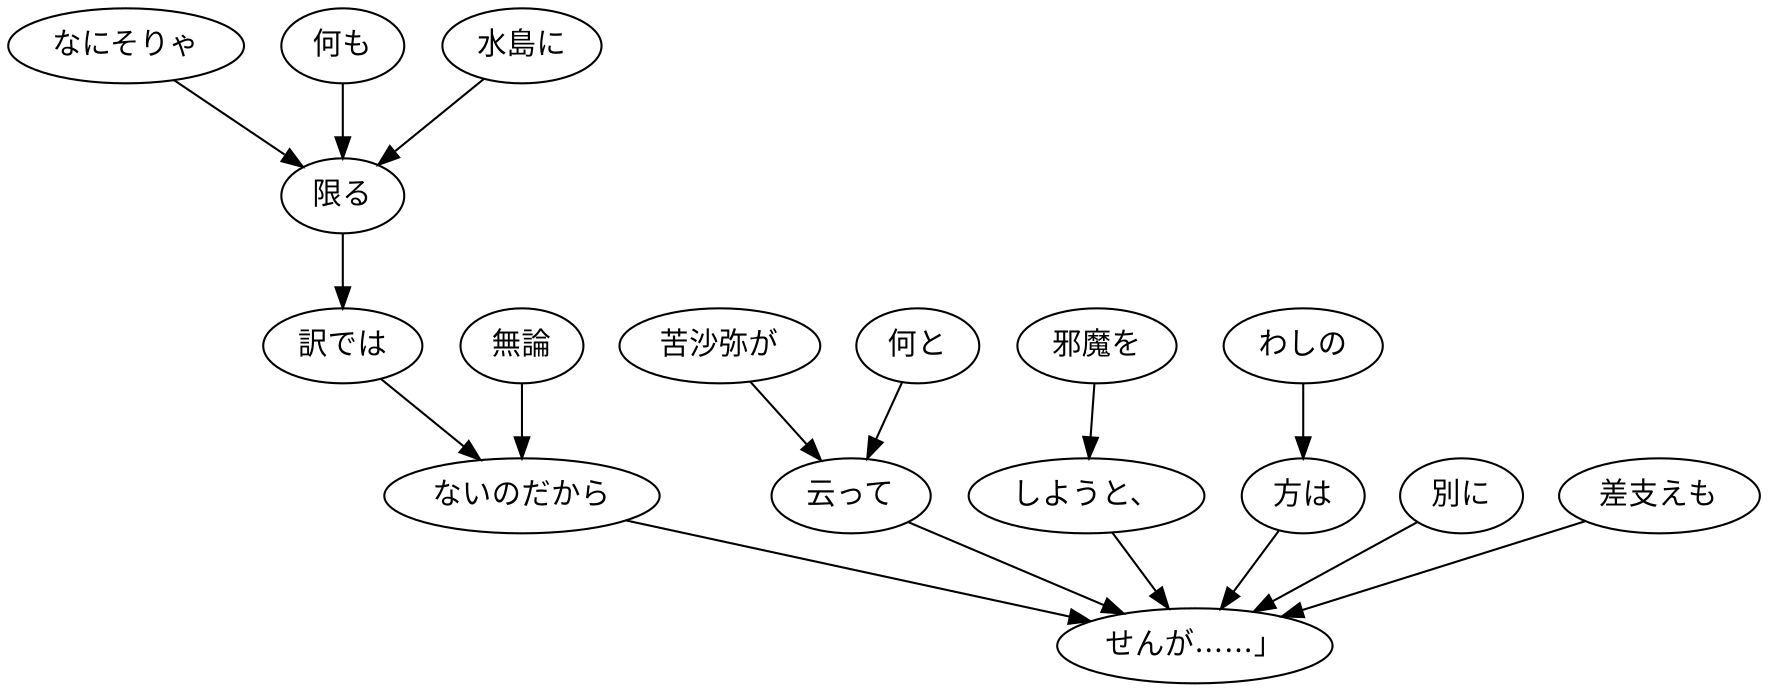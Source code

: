 digraph graph2168 {
	node0 [label="なにそりゃ"];
	node1 [label="何も"];
	node2 [label="水島に"];
	node3 [label="限る"];
	node4 [label="訳では"];
	node5 [label="無論"];
	node6 [label="ないのだから"];
	node7 [label="苦沙弥が"];
	node8 [label="何と"];
	node9 [label="云って"];
	node10 [label="邪魔を"];
	node11 [label="しようと、"];
	node12 [label="わしの"];
	node13 [label="方は"];
	node14 [label="別に"];
	node15 [label="差支えも"];
	node16 [label="せんが……」"];
	node0 -> node3;
	node1 -> node3;
	node2 -> node3;
	node3 -> node4;
	node4 -> node6;
	node5 -> node6;
	node6 -> node16;
	node7 -> node9;
	node8 -> node9;
	node9 -> node16;
	node10 -> node11;
	node11 -> node16;
	node12 -> node13;
	node13 -> node16;
	node14 -> node16;
	node15 -> node16;
}
